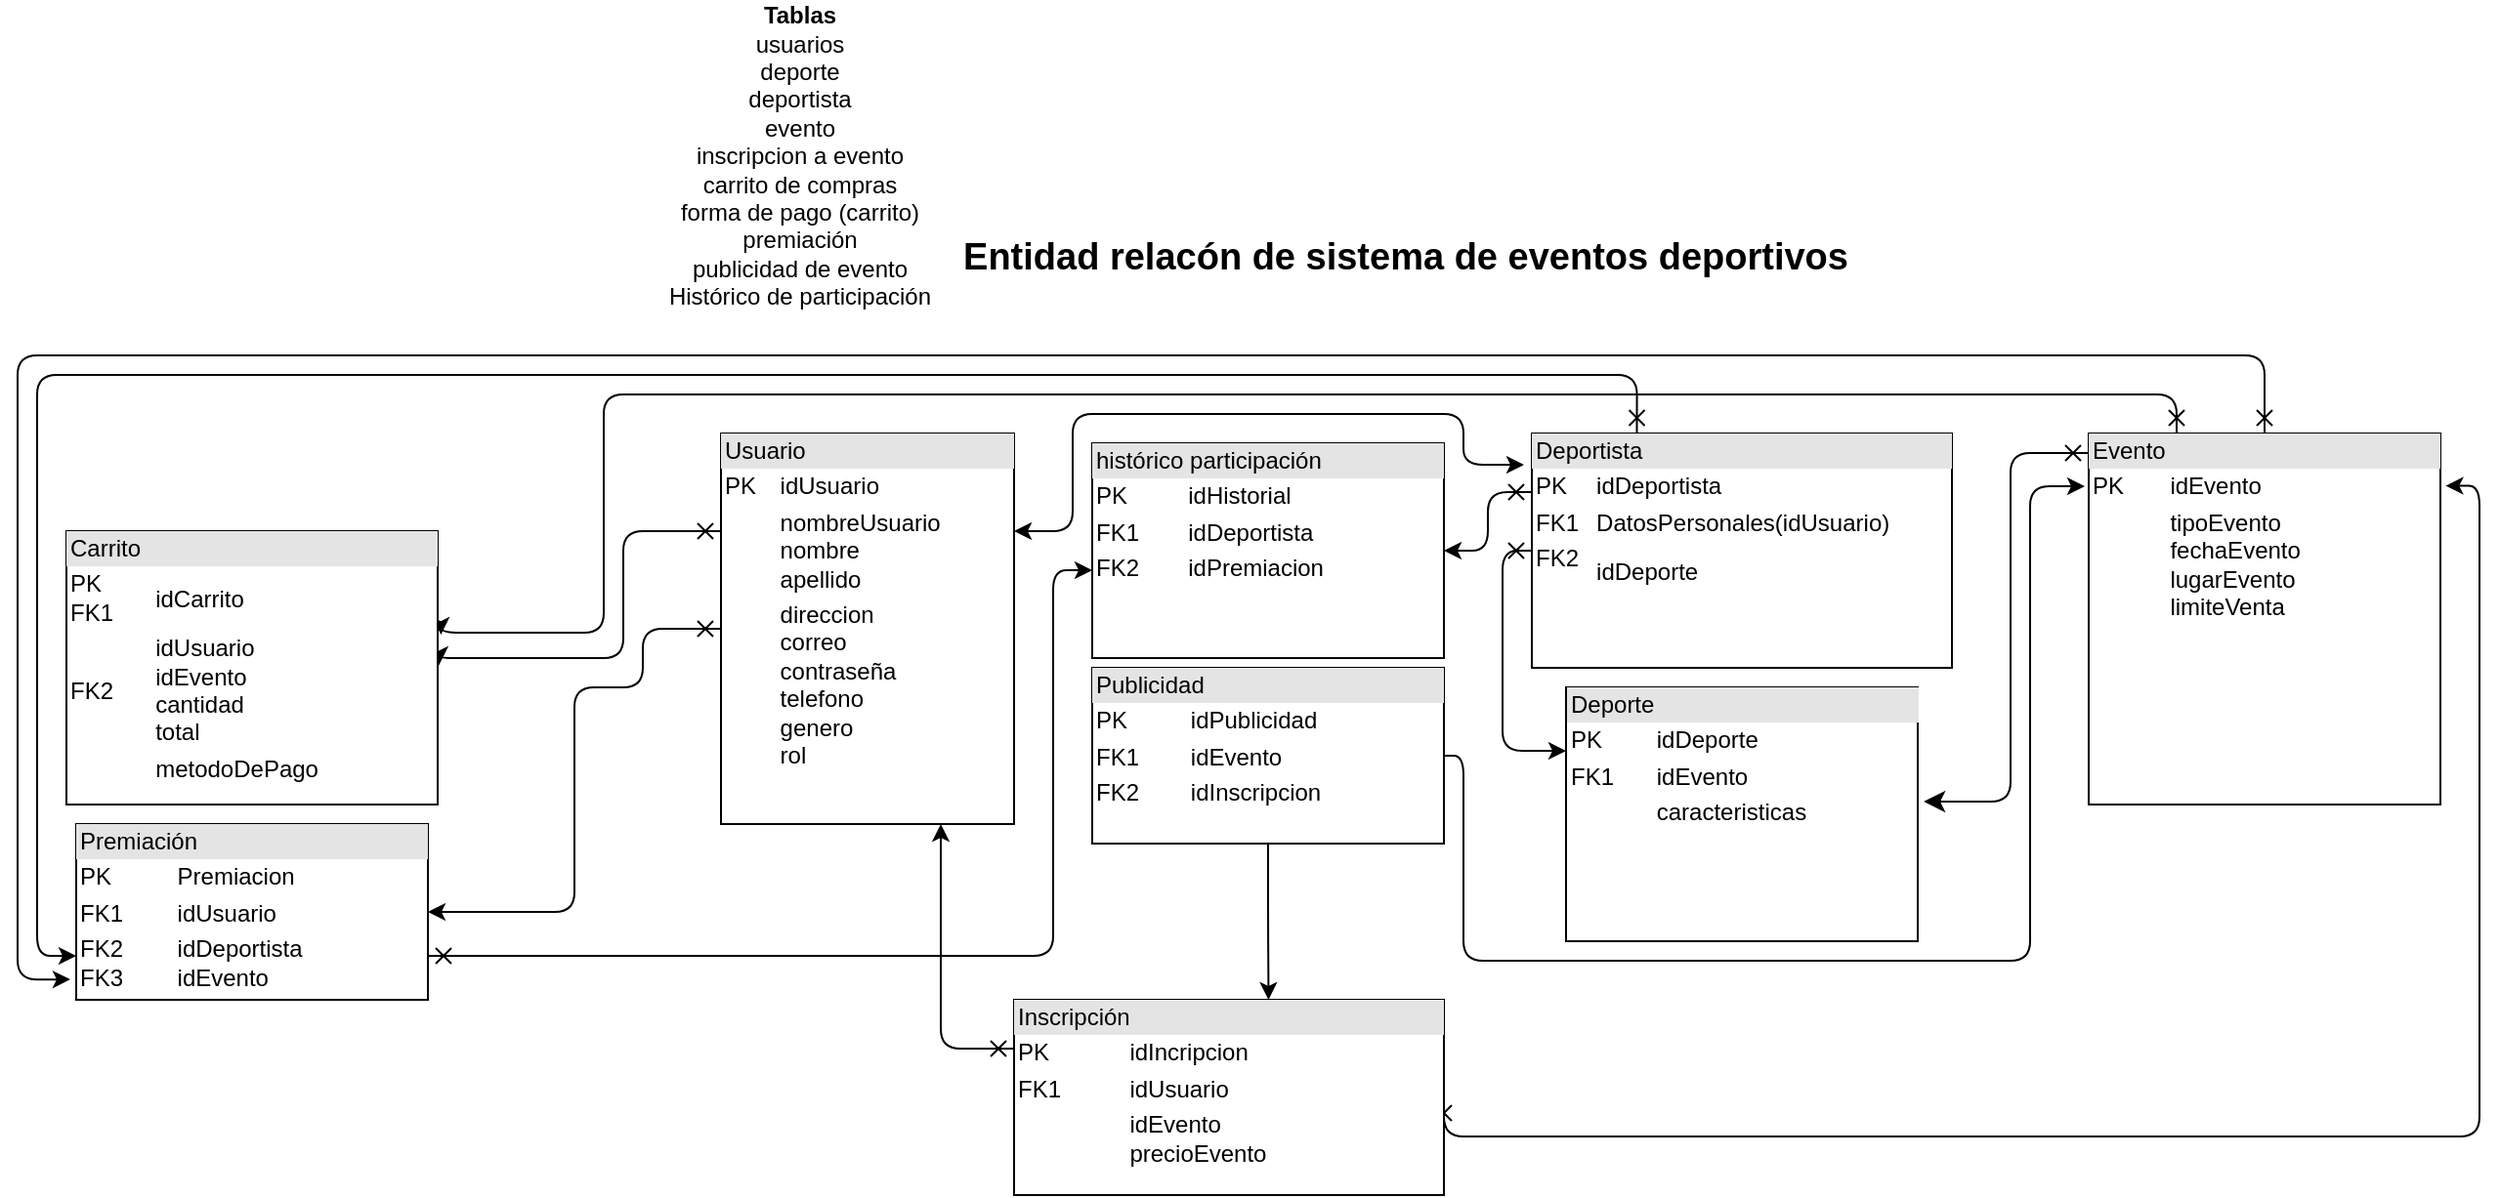 <mxfile version="13.6.4" type="github">
  <diagram id="KuIn4XUdtdqArqsvYNwZ" name="Page-1">
    <mxGraphModel dx="3183" dy="1836" grid="1" gridSize="10" guides="1" tooltips="1" connect="1" arrows="1" fold="1" page="1" pageScale="1" pageWidth="850" pageHeight="1100" math="0" shadow="0">
      <root>
        <mxCell id="0" />
        <mxCell id="1" parent="0" />
        <mxCell id="CR9XvU6vuiPJ1lPbERPu-10" value="&lt;b&gt;Tablas&lt;/b&gt;&lt;div&gt;usuarios&lt;/div&gt;&lt;div&gt;deporte&lt;/div&gt;&lt;div&gt;deportista&lt;/div&gt;&lt;div&gt;evento&lt;/div&gt;&lt;div&gt;inscripcion a evento&lt;/div&gt;&lt;div&gt;carrito de compras&lt;br&gt;&lt;/div&gt;&lt;div&gt;forma de pago (carrito)&lt;br&gt;&lt;/div&gt;&lt;div&gt;premiación&lt;/div&gt;&lt;div&gt;publicidad de evento&lt;/div&gt;&lt;div&gt;Histórico de participación&lt;/div&gt;&lt;div&gt;&lt;br&gt;&lt;/div&gt;" style="text;html=1;align=center;verticalAlign=middle;resizable=0;points=[];autosize=1;" parent="1" vertex="1">
          <mxGeometry x="-575" y="-290" width="150" height="170" as="geometry" />
        </mxCell>
        <mxCell id="Gzq3qRDjKPmdAzM6GHBw-10" style="edgeStyle=orthogonalEdgeStyle;orthogonalLoop=1;jettySize=auto;html=1;exitX=0;exitY=0.25;exitDx=0;exitDy=0;startArrow=cross;startFill=0;startSize=6;endSize=8;entryX=1;entryY=0.5;entryDx=0;entryDy=0;" parent="1" source="CR9XvU6vuiPJ1lPbERPu-17" target="Gzq3qRDjKPmdAzM6GHBw-5" edge="1">
          <mxGeometry relative="1" as="geometry">
            <mxPoint x="-680" y="150" as="targetPoint" />
            <Array as="points">
              <mxPoint x="-590" y="-20" />
              <mxPoint x="-590" y="45" />
            </Array>
          </mxGeometry>
        </mxCell>
        <mxCell id="D2q6A7rw465Pvs5loLwe-7" style="edgeStyle=orthogonalEdgeStyle;orthogonalLoop=1;jettySize=auto;html=1;exitX=0;exitY=0.5;exitDx=0;exitDy=0;entryX=1;entryY=0.5;entryDx=0;entryDy=0;startArrow=cross;startFill=0;" parent="1" source="CR9XvU6vuiPJ1lPbERPu-17" target="Gzq3qRDjKPmdAzM6GHBw-17" edge="1">
          <mxGeometry relative="1" as="geometry">
            <Array as="points">
              <mxPoint x="-580" y="30" />
              <mxPoint x="-580" y="60" />
              <mxPoint x="-615" y="60" />
              <mxPoint x="-615" y="175" />
            </Array>
          </mxGeometry>
        </mxCell>
        <mxCell id="b2yg0KkenUA15VjJhmQe-7" style="edgeStyle=orthogonalEdgeStyle;orthogonalLoop=1;jettySize=auto;html=1;exitX=1;exitY=0.25;exitDx=0;exitDy=0;startArrow=classic;startFill=1;" parent="1" source="CR9XvU6vuiPJ1lPbERPu-17" edge="1">
          <mxGeometry relative="1" as="geometry">
            <Array as="points">
              <mxPoint x="-360" y="-20" />
              <mxPoint x="-360" y="-80" />
              <mxPoint x="-160" y="-80" />
              <mxPoint x="-160" y="-54" />
            </Array>
            <mxPoint x="-129" y="-54" as="targetPoint" />
          </mxGeometry>
        </mxCell>
        <mxCell id="CR9XvU6vuiPJ1lPbERPu-17" value="&lt;div style=&quot;box-sizing: border-box ; width: 100% ; background: #e4e4e4 ; padding: 2px&quot;&gt;Usuario&lt;br&gt;&lt;/div&gt;&lt;table style=&quot;width: 100% ; font-size: 1em&quot; cellspacing=&quot;0&quot; cellpadding=&quot;2&quot;&gt;&lt;tbody&gt;&lt;tr&gt;&lt;td&gt;PK&lt;/td&gt;&lt;td&gt;idUsuario&lt;br&gt;&lt;/td&gt;&lt;/tr&gt;&lt;tr&gt;&lt;td&gt;&lt;br&gt;&lt;/td&gt;&lt;td&gt;nombreUsuario&lt;br&gt;nombre&lt;br&gt;apellido&lt;br&gt;&lt;/td&gt;&lt;/tr&gt;&lt;tr&gt;&lt;td&gt;&lt;br&gt;&lt;/td&gt;&lt;td&gt;direccion&lt;br&gt;correo&lt;br&gt;contraseña&lt;br&gt;telefono&lt;br&gt;genero&lt;br&gt;rol&lt;br&gt;&lt;br&gt;&lt;/td&gt;&lt;/tr&gt;&lt;/tbody&gt;&lt;/table&gt;" style="verticalAlign=top;align=left;overflow=fill;html=1;" parent="1" vertex="1">
          <mxGeometry x="-540" y="-70" width="150" height="200" as="geometry" />
        </mxCell>
        <mxCell id="CR9XvU6vuiPJ1lPbERPu-18" value="&lt;div style=&quot;box-sizing: border-box ; width: 100% ; background: #e4e4e4 ; padding: 2px&quot;&gt;Deporte&lt;br&gt;&lt;/div&gt;&lt;table style=&quot;width: 100% ; font-size: 1em&quot; cellspacing=&quot;0&quot; cellpadding=&quot;2&quot;&gt;&lt;tbody&gt;&lt;tr&gt;&lt;td&gt;PK&lt;/td&gt;&lt;td&gt;idDeporte&lt;br&gt;&lt;/td&gt;&lt;/tr&gt;&lt;tr&gt;&lt;td&gt;FK1&lt;br&gt;&lt;/td&gt;&lt;td&gt;idEvento&lt;/td&gt;&lt;/tr&gt;&lt;tr&gt;&lt;td&gt;&lt;br&gt;&lt;/td&gt;&lt;td&gt;caracteristicas&lt;br&gt;&lt;br&gt;&lt;/td&gt;&lt;/tr&gt;&lt;/tbody&gt;&lt;/table&gt;" style="verticalAlign=top;align=left;overflow=fill;html=1;" parent="1" vertex="1">
          <mxGeometry x="-107.5" y="60" width="180" height="130" as="geometry" />
        </mxCell>
        <mxCell id="Gzq3qRDjKPmdAzM6GHBw-14" style="edgeStyle=orthogonalEdgeStyle;orthogonalLoop=1;jettySize=auto;html=1;startArrow=cross;startFill=0;startSize=6;endSize=8;entryX=1.017;entryY=0.45;entryDx=0;entryDy=0;entryPerimeter=0;" parent="1" source="CR9XvU6vuiPJ1lPbERPu-19" target="CR9XvU6vuiPJ1lPbERPu-18" edge="1">
          <mxGeometry relative="1" as="geometry">
            <mxPoint x="120" y="-22" as="targetPoint" />
            <Array as="points">
              <mxPoint x="120" y="-60" />
              <mxPoint x="120" y="119" />
            </Array>
            <mxPoint x="130" y="-22" as="sourcePoint" />
          </mxGeometry>
        </mxCell>
        <mxCell id="D2q6A7rw465Pvs5loLwe-2" style="edgeStyle=orthogonalEdgeStyle;orthogonalLoop=1;jettySize=auto;html=1;exitX=0.25;exitY=0;exitDx=0;exitDy=0;startArrow=cross;startFill=0;entryX=1.009;entryY=0.379;entryDx=0;entryDy=0;entryPerimeter=0;" parent="1" source="CR9XvU6vuiPJ1lPbERPu-19" target="Gzq3qRDjKPmdAzM6GHBw-5" edge="1">
          <mxGeometry relative="1" as="geometry">
            <mxPoint x="-600" y="10" as="targetPoint" />
            <Array as="points">
              <mxPoint x="205" y="-90" />
              <mxPoint x="-600" y="-90" />
              <mxPoint x="-600" y="32" />
            </Array>
          </mxGeometry>
        </mxCell>
        <mxCell id="D2q6A7rw465Pvs5loLwe-13" style="edgeStyle=orthogonalEdgeStyle;orthogonalLoop=1;jettySize=auto;html=1;exitX=0.5;exitY=0;exitDx=0;exitDy=0;startArrow=cross;startFill=0;entryX=-0.017;entryY=0.884;entryDx=0;entryDy=0;entryPerimeter=0;" parent="1" source="CR9XvU6vuiPJ1lPbERPu-19" target="Gzq3qRDjKPmdAzM6GHBw-17" edge="1">
          <mxGeometry relative="1" as="geometry">
            <mxPoint x="-880" y="220" as="targetPoint" />
            <Array as="points">
              <mxPoint x="250" y="-110" />
              <mxPoint x="-900" y="-110" />
              <mxPoint x="-900" y="210" />
            </Array>
          </mxGeometry>
        </mxCell>
        <mxCell id="CR9XvU6vuiPJ1lPbERPu-19" value="&lt;div style=&quot;box-sizing: border-box ; width: 100% ; background: #e4e4e4 ; padding: 2px&quot;&gt;Evento&lt;br&gt;&lt;/div&gt;&lt;table style=&quot;width: 100% ; font-size: 1em&quot; cellspacing=&quot;0&quot; cellpadding=&quot;2&quot;&gt;&lt;tbody&gt;&lt;tr&gt;&lt;td&gt;PK&lt;/td&gt;&lt;td&gt;idEvento&lt;br&gt;&lt;/td&gt;&lt;/tr&gt;&lt;tr&gt;&lt;td&gt;&lt;br&gt;&lt;/td&gt;&lt;td&gt;tipoEvento&lt;br&gt;fechaEvento&lt;br&gt;lugarEvento&lt;br&gt;limiteVenta&lt;br&gt;&lt;br&gt;&lt;/td&gt;&lt;/tr&gt;&lt;tr&gt;&lt;td&gt;&lt;br&gt;&lt;/td&gt;&lt;td&gt;&lt;br&gt;&lt;/td&gt;&lt;/tr&gt;&lt;/tbody&gt;&lt;/table&gt;" style="verticalAlign=top;align=left;overflow=fill;html=1;" parent="1" vertex="1">
          <mxGeometry x="160" y="-70" width="180" height="190" as="geometry" />
        </mxCell>
        <mxCell id="D2q6A7rw465Pvs5loLwe-10" style="edgeStyle=orthogonalEdgeStyle;orthogonalLoop=1;jettySize=auto;html=1;exitX=0.25;exitY=0;exitDx=0;exitDy=0;entryX=0;entryY=0.75;entryDx=0;entryDy=0;startArrow=cross;startFill=0;" parent="1" source="CR9XvU6vuiPJ1lPbERPu-24" target="Gzq3qRDjKPmdAzM6GHBw-17" edge="1">
          <mxGeometry relative="1" as="geometry">
            <Array as="points">
              <mxPoint x="-71" y="-100" />
              <mxPoint x="-890" y="-100" />
              <mxPoint x="-890" y="198" />
            </Array>
          </mxGeometry>
        </mxCell>
        <mxCell id="b2yg0KkenUA15VjJhmQe-6" style="edgeStyle=orthogonalEdgeStyle;orthogonalLoop=1;jettySize=auto;html=1;exitX=0;exitY=0.5;exitDx=0;exitDy=0;entryX=0;entryY=0.25;entryDx=0;entryDy=0;startArrow=cross;startFill=0;" parent="1" source="CR9XvU6vuiPJ1lPbERPu-24" target="CR9XvU6vuiPJ1lPbERPu-18" edge="1">
          <mxGeometry relative="1" as="geometry">
            <Array as="points">
              <mxPoint x="-140" y="-10" />
              <mxPoint x="-140" y="93" />
            </Array>
          </mxGeometry>
        </mxCell>
        <mxCell id="6MGtw5xt_H3uJUm34a45-3" style="edgeStyle=orthogonalEdgeStyle;curved=0;rounded=1;sketch=0;orthogonalLoop=1;jettySize=auto;html=1;exitX=0;exitY=0.25;exitDx=0;exitDy=0;entryX=1;entryY=0.5;entryDx=0;entryDy=0;startArrow=cross;startFill=0;" edge="1" parent="1" source="CR9XvU6vuiPJ1lPbERPu-24" target="6MGtw5xt_H3uJUm34a45-2">
          <mxGeometry relative="1" as="geometry" />
        </mxCell>
        <mxCell id="CR9XvU6vuiPJ1lPbERPu-24" value="&lt;div style=&quot;box-sizing: border-box ; width: 100% ; background: #e4e4e4 ; padding: 2px&quot;&gt;Deportista&lt;br&gt;&lt;/div&gt;&lt;table style=&quot;width: 100% ; font-size: 1em&quot; cellspacing=&quot;0&quot; cellpadding=&quot;2&quot;&gt;&lt;tbody&gt;&lt;tr&gt;&lt;td&gt;PK&lt;/td&gt;&lt;td&gt;idDeportista&lt;br&gt;&lt;/td&gt;&lt;/tr&gt;&lt;tr&gt;&lt;td&gt;FK1&lt;/td&gt;&lt;td&gt;DatosPersonales(idUsuario)&lt;br&gt;&lt;/td&gt;&lt;/tr&gt;&lt;tr&gt;&lt;td&gt;FK2&lt;br&gt;&lt;br&gt;&lt;/td&gt;&lt;td&gt;idDeporte&lt;br&gt;&lt;/td&gt;&lt;/tr&gt;&lt;/tbody&gt;&lt;/table&gt;" style="verticalAlign=top;align=left;overflow=fill;html=1;" parent="1" vertex="1">
          <mxGeometry x="-125" y="-70" width="215" height="120" as="geometry" />
        </mxCell>
        <mxCell id="b2yg0KkenUA15VjJhmQe-12" style="edgeStyle=orthogonalEdgeStyle;orthogonalLoop=1;jettySize=auto;html=1;exitX=1;exitY=0.5;exitDx=0;exitDy=0;entryX=1.015;entryY=0.141;entryDx=0;entryDy=0;entryPerimeter=0;startArrow=cross;startFill=0;" parent="1" source="CR9XvU6vuiPJ1lPbERPu-29" target="CR9XvU6vuiPJ1lPbERPu-19" edge="1">
          <mxGeometry relative="1" as="geometry">
            <Array as="points">
              <mxPoint x="360" y="290" />
              <mxPoint x="360" y="-43" />
            </Array>
          </mxGeometry>
        </mxCell>
        <mxCell id="b2yg0KkenUA15VjJhmQe-16" style="edgeStyle=orthogonalEdgeStyle;orthogonalLoop=1;jettySize=auto;html=1;exitX=0;exitY=0.25;exitDx=0;exitDy=0;entryX=0.75;entryY=1;entryDx=0;entryDy=0;startArrow=cross;startFill=0;" parent="1" source="CR9XvU6vuiPJ1lPbERPu-29" target="CR9XvU6vuiPJ1lPbERPu-17" edge="1">
          <mxGeometry relative="1" as="geometry" />
        </mxCell>
        <mxCell id="CR9XvU6vuiPJ1lPbERPu-29" value="&lt;div style=&quot;box-sizing: border-box ; width: 100% ; background: #e4e4e4 ; padding: 2px&quot;&gt;Inscripción&lt;br&gt;&lt;/div&gt;&lt;table style=&quot;width: 100% ; font-size: 1em&quot; cellspacing=&quot;0&quot; cellpadding=&quot;2&quot;&gt;&lt;tbody&gt;&lt;tr&gt;&lt;td&gt;PK&lt;/td&gt;&lt;td&gt;idIncripcion&lt;br&gt;&lt;/td&gt;&lt;/tr&gt;&lt;tr&gt;&lt;td&gt;FK1&lt;/td&gt;&lt;td&gt;idUsuario&lt;br&gt;&lt;/td&gt;&lt;/tr&gt;&lt;tr&gt;&lt;td&gt;&lt;br&gt;&lt;/td&gt;&lt;td&gt;idEvento&lt;br&gt;precioEvento&lt;br&gt;&lt;br&gt;&lt;/td&gt;&lt;/tr&gt;&lt;/tbody&gt;&lt;/table&gt;" style="verticalAlign=top;align=left;overflow=fill;html=1;" parent="1" vertex="1">
          <mxGeometry x="-390" y="220" width="220" height="100" as="geometry" />
        </mxCell>
        <mxCell id="Gzq3qRDjKPmdAzM6GHBw-5" value="&lt;div style=&quot;box-sizing: border-box ; width: 100% ; background: #e4e4e4 ; padding: 2px&quot;&gt;Carrito&lt;br&gt;&lt;/div&gt;&lt;table style=&quot;width: 100% ; font-size: 1em&quot; cellspacing=&quot;0&quot; cellpadding=&quot;2&quot;&gt;&lt;tbody&gt;&lt;tr&gt;&lt;td&gt;PK&lt;br&gt;FK1&lt;br&gt;&lt;/td&gt;&lt;td&gt;idCarrito&lt;br&gt;&lt;/td&gt;&lt;/tr&gt;&lt;tr&gt;&lt;td&gt;FK2&lt;br&gt;&lt;/td&gt;&lt;td&gt;idUsuario&lt;br&gt;idEvento&lt;br&gt;cantidad&lt;br&gt;total&lt;br&gt;&lt;/td&gt;&lt;/tr&gt;&lt;tr&gt;&lt;td&gt;&lt;br&gt;&lt;/td&gt;&lt;td&gt;metodoDePago&lt;br&gt;&lt;/td&gt;&lt;/tr&gt;&lt;/tbody&gt;&lt;/table&gt;" style="verticalAlign=top;align=left;overflow=fill;html=1;" parent="1" vertex="1">
          <mxGeometry x="-875" y="-20" width="190" height="140" as="geometry" />
        </mxCell>
        <mxCell id="6MGtw5xt_H3uJUm34a45-4" style="edgeStyle=orthogonalEdgeStyle;curved=0;rounded=1;sketch=0;orthogonalLoop=1;jettySize=auto;html=1;exitX=1;exitY=0.75;exitDx=0;exitDy=0;startArrow=cross;startFill=0;" edge="1" parent="1" source="Gzq3qRDjKPmdAzM6GHBw-17">
          <mxGeometry relative="1" as="geometry">
            <mxPoint x="-350" as="targetPoint" />
            <Array as="points">
              <mxPoint x="-370" y="198" />
              <mxPoint x="-370" />
            </Array>
          </mxGeometry>
        </mxCell>
        <mxCell id="Gzq3qRDjKPmdAzM6GHBw-17" value="&lt;div style=&quot;box-sizing: border-box ; width: 100% ; background: #e4e4e4 ; padding: 2px&quot;&gt;Premiación&lt;br&gt;&lt;/div&gt;&lt;table style=&quot;width: 100% ; font-size: 1em&quot; cellspacing=&quot;0&quot; cellpadding=&quot;2&quot;&gt;&lt;tbody&gt;&lt;tr&gt;&lt;td&gt;PK&lt;/td&gt;&lt;td&gt;Premiacion&lt;br&gt;&lt;/td&gt;&lt;/tr&gt;&lt;tr&gt;&lt;td&gt;FK1&lt;/td&gt;&lt;td&gt;idUsuario&lt;br&gt;&lt;/td&gt;&lt;/tr&gt;&lt;tr&gt;&lt;td&gt;FK2&lt;br&gt;FK3&lt;br&gt;&lt;/td&gt;&lt;td&gt;idDeportista&lt;br&gt;idEvento&lt;br&gt;&lt;/td&gt;&lt;/tr&gt;&lt;/tbody&gt;&lt;/table&gt;" style="verticalAlign=top;align=left;overflow=fill;html=1;" parent="1" vertex="1">
          <mxGeometry x="-870" y="130" width="180" height="90" as="geometry" />
        </mxCell>
        <mxCell id="b2yg0KkenUA15VjJhmQe-2" style="edgeStyle=orthogonalEdgeStyle;orthogonalLoop=1;jettySize=auto;html=1;exitX=1;exitY=0.5;exitDx=0;exitDy=0;" parent="1" source="D2q6A7rw465Pvs5loLwe-1" edge="1">
          <mxGeometry relative="1" as="geometry">
            <mxPoint x="158" y="-43" as="targetPoint" />
            <Array as="points">
              <mxPoint x="-160" y="95" />
              <mxPoint x="-160" y="200" />
              <mxPoint x="130" y="200" />
              <mxPoint x="130" y="-43" />
            </Array>
          </mxGeometry>
        </mxCell>
        <mxCell id="6MGtw5xt_H3uJUm34a45-1" style="edgeStyle=orthogonalEdgeStyle;orthogonalLoop=1;jettySize=auto;html=1;exitX=0.5;exitY=1;exitDx=0;exitDy=0;entryX=0.592;entryY=0;entryDx=0;entryDy=0;entryPerimeter=0;" edge="1" parent="1" source="D2q6A7rw465Pvs5loLwe-1" target="CR9XvU6vuiPJ1lPbERPu-29">
          <mxGeometry relative="1" as="geometry" />
        </mxCell>
        <mxCell id="D2q6A7rw465Pvs5loLwe-1" value="&lt;div style=&quot;box-sizing: border-box ; width: 100% ; background: #e4e4e4 ; padding: 2px&quot;&gt;Publicidad&lt;br&gt;&lt;/div&gt;&lt;table style=&quot;width: 100% ; font-size: 1em&quot; cellspacing=&quot;0&quot; cellpadding=&quot;2&quot;&gt;&lt;tbody&gt;&lt;tr&gt;&lt;td&gt;PK&lt;/td&gt;&lt;td&gt;idPublicidad&lt;br&gt;&lt;/td&gt;&lt;/tr&gt;&lt;tr&gt;&lt;td&gt;FK1&lt;/td&gt;&lt;td&gt;idEvento&lt;br&gt;&lt;/td&gt;&lt;/tr&gt;&lt;tr&gt;&lt;td&gt;FK2&lt;br&gt;&lt;/td&gt;&lt;td&gt;idInscripcion&lt;br&gt;&lt;/td&gt;&lt;/tr&gt;&lt;/tbody&gt;&lt;/table&gt;" style="verticalAlign=top;align=left;overflow=fill;html=1;" parent="1" vertex="1">
          <mxGeometry x="-350" y="50" width="180" height="90" as="geometry" />
        </mxCell>
        <mxCell id="6MGtw5xt_H3uJUm34a45-2" value="&lt;div style=&quot;box-sizing: border-box ; width: 100% ; background: #e4e4e4 ; padding: 2px&quot;&gt;histórico participación&lt;br&gt;&lt;/div&gt;&lt;table style=&quot;width: 100% ; font-size: 1em&quot; cellspacing=&quot;0&quot; cellpadding=&quot;2&quot;&gt;&lt;tbody&gt;&lt;tr&gt;&lt;td&gt;PK&lt;/td&gt;&lt;td&gt;idHistorial&lt;br&gt;&lt;/td&gt;&lt;/tr&gt;&lt;tr&gt;&lt;td&gt;FK1&lt;br&gt;&lt;/td&gt;&lt;td&gt;idDeportista&lt;br&gt;&lt;/td&gt;&lt;/tr&gt;&lt;tr&gt;&lt;td&gt;FK2&lt;br&gt;&lt;/td&gt;&lt;td&gt;idPremiacion&lt;br&gt;&lt;/td&gt;&lt;/tr&gt;&lt;/tbody&gt;&lt;/table&gt;" style="verticalAlign=top;align=left;overflow=fill;html=1;" vertex="1" parent="1">
          <mxGeometry x="-350" y="-65" width="180" height="110" as="geometry" />
        </mxCell>
        <mxCell id="6MGtw5xt_H3uJUm34a45-6" value="&lt;font style=&quot;font-size: 19px&quot;&gt;&lt;b&gt;Entidad relacón de sistema de eventos deportivos&lt;/b&gt;&lt;/font&gt;" style="text;html=1;align=center;verticalAlign=middle;resizable=0;points=[];autosize=1;" vertex="1" parent="1">
          <mxGeometry x="-425" y="-170" width="470" height="20" as="geometry" />
        </mxCell>
      </root>
    </mxGraphModel>
  </diagram>
</mxfile>
